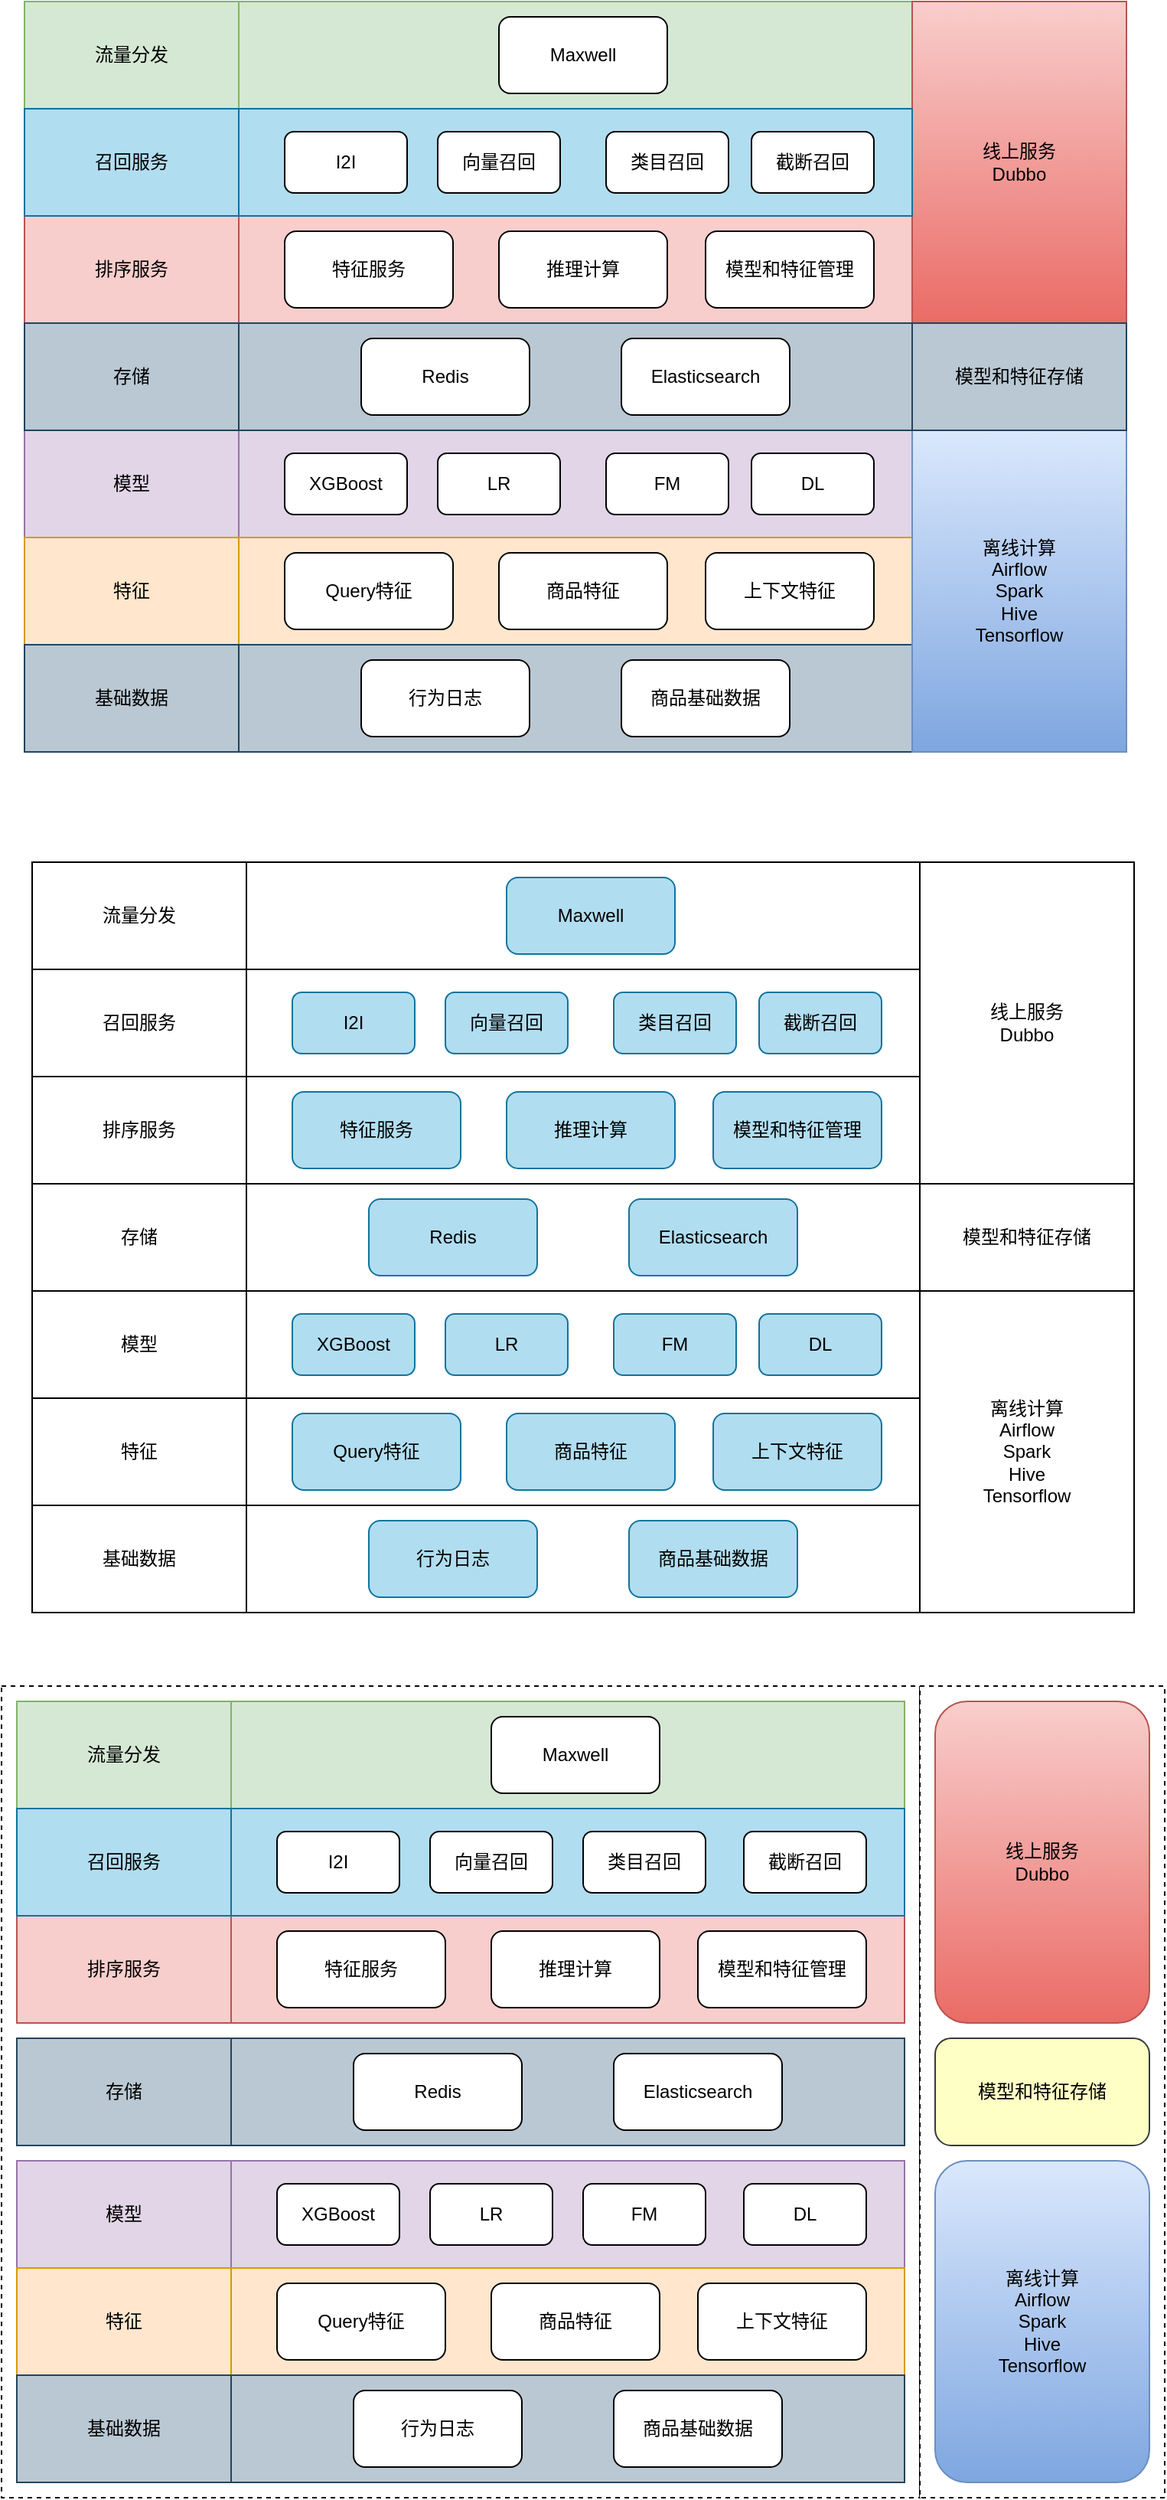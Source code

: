 <mxfile version="14.8.6" type="github">
  <diagram id="0o0fNlaMNB56jFeCoBVo" name="Page-1">
    <mxGraphModel dx="2066" dy="1070" grid="1" gridSize="10" guides="1" tooltips="1" connect="1" arrows="1" fold="1" page="1" pageScale="1" pageWidth="1169" pageHeight="1654" math="0" shadow="0">
      <root>
        <mxCell id="0" />
        <mxCell id="1" parent="0" />
        <mxCell id="Kj8OIUPHK9y5Ar2EBf14-1" value="流量分发" style="rounded=0;whiteSpace=wrap;html=1;fillColor=#d5e8d4;strokeColor=#82b366;" vertex="1" parent="1">
          <mxGeometry x="125" y="20" width="140" height="70" as="geometry" />
        </mxCell>
        <mxCell id="Kj8OIUPHK9y5Ar2EBf14-8" value="排序服务" style="rounded=0;whiteSpace=wrap;html=1;fillColor=#f8cecc;strokeColor=#b85450;" vertex="1" parent="1">
          <mxGeometry x="125" y="160" width="140" height="70" as="geometry" />
        </mxCell>
        <mxCell id="Kj8OIUPHK9y5Ar2EBf14-12" value="" style="rounded=0;whiteSpace=wrap;html=1;fillColor=#d5e8d4;strokeColor=#82b366;" vertex="1" parent="1">
          <mxGeometry x="265" y="20" width="440" height="70" as="geometry" />
        </mxCell>
        <mxCell id="Kj8OIUPHK9y5Ar2EBf14-16" value="Maxwell" style="rounded=1;whiteSpace=wrap;html=1;" vertex="1" parent="1">
          <mxGeometry x="435" y="30" width="110" height="50" as="geometry" />
        </mxCell>
        <mxCell id="Kj8OIUPHK9y5Ar2EBf14-17" value="" style="rounded=0;whiteSpace=wrap;html=1;fillColor=#f8cecc;strokeColor=#b85450;" vertex="1" parent="1">
          <mxGeometry x="265" y="160" width="440" height="70" as="geometry" />
        </mxCell>
        <mxCell id="Kj8OIUPHK9y5Ar2EBf14-18" value="特征服务" style="rounded=1;whiteSpace=wrap;html=1;" vertex="1" parent="1">
          <mxGeometry x="295" y="170" width="110" height="50" as="geometry" />
        </mxCell>
        <mxCell id="Kj8OIUPHK9y5Ar2EBf14-19" value="推理计算" style="rounded=1;whiteSpace=wrap;html=1;" vertex="1" parent="1">
          <mxGeometry x="435" y="170" width="110" height="50" as="geometry" />
        </mxCell>
        <mxCell id="Kj8OIUPHK9y5Ar2EBf14-20" value="模型和特征管理" style="rounded=1;whiteSpace=wrap;html=1;" vertex="1" parent="1">
          <mxGeometry x="570" y="170" width="110" height="50" as="geometry" />
        </mxCell>
        <mxCell id="Kj8OIUPHK9y5Ar2EBf14-21" value="模型" style="rounded=0;whiteSpace=wrap;html=1;fillColor=#e1d5e7;strokeColor=#9673a6;" vertex="1" parent="1">
          <mxGeometry x="125" y="300" width="140" height="70" as="geometry" />
        </mxCell>
        <mxCell id="Kj8OIUPHK9y5Ar2EBf14-22" value="" style="rounded=0;whiteSpace=wrap;html=1;fillColor=#e1d5e7;strokeColor=#9673a6;" vertex="1" parent="1">
          <mxGeometry x="265" y="300" width="440" height="70" as="geometry" />
        </mxCell>
        <mxCell id="Kj8OIUPHK9y5Ar2EBf14-23" value="XGBoost" style="rounded=1;whiteSpace=wrap;html=1;" vertex="1" parent="1">
          <mxGeometry x="295" y="315" width="80" height="40" as="geometry" />
        </mxCell>
        <mxCell id="Kj8OIUPHK9y5Ar2EBf14-26" value="LR" style="rounded=1;whiteSpace=wrap;html=1;" vertex="1" parent="1">
          <mxGeometry x="395" y="315" width="80" height="40" as="geometry" />
        </mxCell>
        <mxCell id="Kj8OIUPHK9y5Ar2EBf14-27" value="FM" style="rounded=1;whiteSpace=wrap;html=1;" vertex="1" parent="1">
          <mxGeometry x="505" y="315" width="80" height="40" as="geometry" />
        </mxCell>
        <mxCell id="Kj8OIUPHK9y5Ar2EBf14-28" value="DL" style="rounded=1;whiteSpace=wrap;html=1;" vertex="1" parent="1">
          <mxGeometry x="600" y="315" width="80" height="40" as="geometry" />
        </mxCell>
        <mxCell id="Kj8OIUPHK9y5Ar2EBf14-29" value="特征" style="rounded=0;whiteSpace=wrap;html=1;fillColor=#ffe6cc;strokeColor=#d79b00;" vertex="1" parent="1">
          <mxGeometry x="125" y="370" width="140" height="70" as="geometry" />
        </mxCell>
        <mxCell id="Kj8OIUPHK9y5Ar2EBf14-30" value="" style="rounded=0;whiteSpace=wrap;html=1;fillColor=#ffe6cc;strokeColor=#d79b00;" vertex="1" parent="1">
          <mxGeometry x="265" y="370" width="440" height="70" as="geometry" />
        </mxCell>
        <mxCell id="Kj8OIUPHK9y5Ar2EBf14-31" value="Query特征" style="rounded=1;whiteSpace=wrap;html=1;" vertex="1" parent="1">
          <mxGeometry x="295" y="380" width="110" height="50" as="geometry" />
        </mxCell>
        <mxCell id="Kj8OIUPHK9y5Ar2EBf14-32" value="商品特征" style="rounded=1;whiteSpace=wrap;html=1;" vertex="1" parent="1">
          <mxGeometry x="435" y="380" width="110" height="50" as="geometry" />
        </mxCell>
        <mxCell id="Kj8OIUPHK9y5Ar2EBf14-33" value="上下文特征" style="rounded=1;whiteSpace=wrap;html=1;" vertex="1" parent="1">
          <mxGeometry x="570" y="380" width="110" height="50" as="geometry" />
        </mxCell>
        <mxCell id="Kj8OIUPHK9y5Ar2EBf14-34" value="基础数据" style="rounded=0;whiteSpace=wrap;html=1;fillColor=#bac8d3;strokeColor=#23445d;" vertex="1" parent="1">
          <mxGeometry x="125" y="440" width="140" height="70" as="geometry" />
        </mxCell>
        <mxCell id="Kj8OIUPHK9y5Ar2EBf14-35" value="" style="rounded=0;whiteSpace=wrap;html=1;fillColor=#bac8d3;strokeColor=#23445d;" vertex="1" parent="1">
          <mxGeometry x="265" y="440" width="440" height="70" as="geometry" />
        </mxCell>
        <mxCell id="Kj8OIUPHK9y5Ar2EBf14-36" value="行为日志" style="rounded=1;whiteSpace=wrap;html=1;" vertex="1" parent="1">
          <mxGeometry x="345" y="450" width="110" height="50" as="geometry" />
        </mxCell>
        <mxCell id="Kj8OIUPHK9y5Ar2EBf14-37" value="商品基础数据" style="rounded=1;whiteSpace=wrap;html=1;" vertex="1" parent="1">
          <mxGeometry x="515" y="450" width="110" height="50" as="geometry" />
        </mxCell>
        <mxCell id="Kj8OIUPHK9y5Ar2EBf14-39" value="线上服务&lt;br&gt;Dubbo" style="rounded=0;whiteSpace=wrap;html=1;gradientColor=#ea6b66;fillColor=#f8cecc;strokeColor=#b85450;" vertex="1" parent="1">
          <mxGeometry x="705" y="20" width="140" height="210" as="geometry" />
        </mxCell>
        <mxCell id="Kj8OIUPHK9y5Ar2EBf14-40" value="离线计算&lt;br&gt;Airflow&lt;br&gt;Spark&lt;br&gt;Hive&lt;br&gt;Tensorflow" style="rounded=0;whiteSpace=wrap;html=1;gradientColor=#7ea6e0;fillColor=#dae8fc;strokeColor=#6c8ebf;" vertex="1" parent="1">
          <mxGeometry x="705" y="300" width="140" height="210" as="geometry" />
        </mxCell>
        <mxCell id="Kj8OIUPHK9y5Ar2EBf14-46" value="召回服务" style="rounded=0;whiteSpace=wrap;html=1;fillColor=#b1ddf0;strokeColor=#10739e;" vertex="1" parent="1">
          <mxGeometry x="125" y="90" width="140" height="70" as="geometry" />
        </mxCell>
        <mxCell id="Kj8OIUPHK9y5Ar2EBf14-47" value="" style="rounded=0;whiteSpace=wrap;html=1;fillColor=#b1ddf0;strokeColor=#10739e;" vertex="1" parent="1">
          <mxGeometry x="265" y="90" width="440" height="70" as="geometry" />
        </mxCell>
        <mxCell id="Kj8OIUPHK9y5Ar2EBf14-48" value="I2I" style="rounded=1;whiteSpace=wrap;html=1;" vertex="1" parent="1">
          <mxGeometry x="295" y="105" width="80" height="40" as="geometry" />
        </mxCell>
        <mxCell id="Kj8OIUPHK9y5Ar2EBf14-49" value="向量召回" style="rounded=1;whiteSpace=wrap;html=1;" vertex="1" parent="1">
          <mxGeometry x="395" y="105" width="80" height="40" as="geometry" />
        </mxCell>
        <mxCell id="Kj8OIUPHK9y5Ar2EBf14-50" value="类目召回" style="rounded=1;whiteSpace=wrap;html=1;" vertex="1" parent="1">
          <mxGeometry x="505" y="105" width="80" height="40" as="geometry" />
        </mxCell>
        <mxCell id="Kj8OIUPHK9y5Ar2EBf14-51" value="截断召回" style="rounded=1;whiteSpace=wrap;html=1;" vertex="1" parent="1">
          <mxGeometry x="600" y="105" width="80" height="40" as="geometry" />
        </mxCell>
        <mxCell id="Kj8OIUPHK9y5Ar2EBf14-52" value="" style="rounded=0;whiteSpace=wrap;html=1;dashed=1;strokeWidth=1;perimeterSpacing=0;shadow=0;sketch=0;glass=0;" vertex="1" parent="1">
          <mxGeometry x="110" y="1120" width="600" height="530" as="geometry" />
        </mxCell>
        <mxCell id="Kj8OIUPHK9y5Ar2EBf14-54" value="流量分发" style="rounded=0;whiteSpace=wrap;html=1;fillColor=#d5e8d4;strokeColor=#82b366;" vertex="1" parent="1">
          <mxGeometry x="120" y="1130" width="140" height="70" as="geometry" />
        </mxCell>
        <mxCell id="Kj8OIUPHK9y5Ar2EBf14-55" value="" style="rounded=0;whiteSpace=wrap;html=1;fillColor=#d5e8d4;strokeColor=#82b366;" vertex="1" parent="1">
          <mxGeometry x="260" y="1130" width="440" height="70" as="geometry" />
        </mxCell>
        <mxCell id="Kj8OIUPHK9y5Ar2EBf14-56" value="Maxwell" style="rounded=1;whiteSpace=wrap;html=1;" vertex="1" parent="1">
          <mxGeometry x="430" y="1140" width="110" height="50" as="geometry" />
        </mxCell>
        <mxCell id="Kj8OIUPHK9y5Ar2EBf14-57" value="排序服务" style="rounded=0;whiteSpace=wrap;html=1;fillColor=#f8cecc;strokeColor=#b85450;" vertex="1" parent="1">
          <mxGeometry x="120" y="1270" width="140" height="70" as="geometry" />
        </mxCell>
        <mxCell id="Kj8OIUPHK9y5Ar2EBf14-58" value="" style="rounded=0;whiteSpace=wrap;html=1;fillColor=#f8cecc;strokeColor=#b85450;" vertex="1" parent="1">
          <mxGeometry x="260" y="1270" width="440" height="70" as="geometry" />
        </mxCell>
        <mxCell id="Kj8OIUPHK9y5Ar2EBf14-59" value="特征服务" style="rounded=1;whiteSpace=wrap;html=1;" vertex="1" parent="1">
          <mxGeometry x="290" y="1280" width="110" height="50" as="geometry" />
        </mxCell>
        <mxCell id="Kj8OIUPHK9y5Ar2EBf14-60" value="推理计算" style="rounded=1;whiteSpace=wrap;html=1;" vertex="1" parent="1">
          <mxGeometry x="430" y="1280" width="110" height="50" as="geometry" />
        </mxCell>
        <mxCell id="Kj8OIUPHK9y5Ar2EBf14-61" value="模型和特征管理" style="rounded=1;whiteSpace=wrap;html=1;" vertex="1" parent="1">
          <mxGeometry x="565" y="1280" width="110" height="50" as="geometry" />
        </mxCell>
        <mxCell id="Kj8OIUPHK9y5Ar2EBf14-62" value="召回服务" style="rounded=0;whiteSpace=wrap;html=1;fillColor=#b1ddf0;strokeColor=#10739e;" vertex="1" parent="1">
          <mxGeometry x="120" y="1200" width="140" height="70" as="geometry" />
        </mxCell>
        <mxCell id="Kj8OIUPHK9y5Ar2EBf14-63" value="" style="rounded=0;whiteSpace=wrap;html=1;fillColor=#b1ddf0;strokeColor=#10739e;" vertex="1" parent="1">
          <mxGeometry x="260" y="1200" width="440" height="70" as="geometry" />
        </mxCell>
        <mxCell id="Kj8OIUPHK9y5Ar2EBf14-64" value="I2I" style="rounded=1;whiteSpace=wrap;html=1;" vertex="1" parent="1">
          <mxGeometry x="290" y="1215" width="80" height="40" as="geometry" />
        </mxCell>
        <mxCell id="Kj8OIUPHK9y5Ar2EBf14-65" value="向量召回" style="rounded=1;whiteSpace=wrap;html=1;" vertex="1" parent="1">
          <mxGeometry x="390" y="1215" width="80" height="40" as="geometry" />
        </mxCell>
        <mxCell id="Kj8OIUPHK9y5Ar2EBf14-66" value="类目召回" style="rounded=1;whiteSpace=wrap;html=1;" vertex="1" parent="1">
          <mxGeometry x="490" y="1215" width="80" height="40" as="geometry" />
        </mxCell>
        <mxCell id="Kj8OIUPHK9y5Ar2EBf14-67" value="截断召回" style="rounded=1;whiteSpace=wrap;html=1;" vertex="1" parent="1">
          <mxGeometry x="595" y="1215" width="80" height="40" as="geometry" />
        </mxCell>
        <mxCell id="Kj8OIUPHK9y5Ar2EBf14-69" value="" style="rounded=0;whiteSpace=wrap;html=1;dashed=1;strokeWidth=1;perimeterSpacing=0;shadow=0;sketch=0;glass=0;" vertex="1" parent="1">
          <mxGeometry x="710" y="1120" width="160" height="530" as="geometry" />
        </mxCell>
        <mxCell id="Kj8OIUPHK9y5Ar2EBf14-70" value="模型" style="rounded=0;whiteSpace=wrap;html=1;fillColor=#e1d5e7;strokeColor=#9673a6;" vertex="1" parent="1">
          <mxGeometry x="120" y="1430" width="140" height="70" as="geometry" />
        </mxCell>
        <mxCell id="Kj8OIUPHK9y5Ar2EBf14-71" value="" style="rounded=0;whiteSpace=wrap;html=1;fillColor=#e1d5e7;strokeColor=#9673a6;" vertex="1" parent="1">
          <mxGeometry x="260" y="1430" width="440" height="70" as="geometry" />
        </mxCell>
        <mxCell id="Kj8OIUPHK9y5Ar2EBf14-72" value="XGBoost" style="rounded=1;whiteSpace=wrap;html=1;" vertex="1" parent="1">
          <mxGeometry x="290" y="1445" width="80" height="40" as="geometry" />
        </mxCell>
        <mxCell id="Kj8OIUPHK9y5Ar2EBf14-73" value="LR" style="rounded=1;whiteSpace=wrap;html=1;" vertex="1" parent="1">
          <mxGeometry x="390" y="1445" width="80" height="40" as="geometry" />
        </mxCell>
        <mxCell id="Kj8OIUPHK9y5Ar2EBf14-74" value="FM" style="rounded=1;whiteSpace=wrap;html=1;" vertex="1" parent="1">
          <mxGeometry x="490" y="1445" width="80" height="40" as="geometry" />
        </mxCell>
        <mxCell id="Kj8OIUPHK9y5Ar2EBf14-75" value="DL" style="rounded=1;whiteSpace=wrap;html=1;" vertex="1" parent="1">
          <mxGeometry x="595" y="1445" width="80" height="40" as="geometry" />
        </mxCell>
        <mxCell id="Kj8OIUPHK9y5Ar2EBf14-76" value="特征" style="rounded=0;whiteSpace=wrap;html=1;fillColor=#ffe6cc;strokeColor=#d79b00;" vertex="1" parent="1">
          <mxGeometry x="120" y="1500" width="140" height="70" as="geometry" />
        </mxCell>
        <mxCell id="Kj8OIUPHK9y5Ar2EBf14-77" value="" style="rounded=0;whiteSpace=wrap;html=1;fillColor=#ffe6cc;strokeColor=#d79b00;" vertex="1" parent="1">
          <mxGeometry x="260" y="1500" width="440" height="70" as="geometry" />
        </mxCell>
        <mxCell id="Kj8OIUPHK9y5Ar2EBf14-78" value="Query特征" style="rounded=1;whiteSpace=wrap;html=1;" vertex="1" parent="1">
          <mxGeometry x="290" y="1510" width="110" height="50" as="geometry" />
        </mxCell>
        <mxCell id="Kj8OIUPHK9y5Ar2EBf14-79" value="商品特征" style="rounded=1;whiteSpace=wrap;html=1;" vertex="1" parent="1">
          <mxGeometry x="430" y="1510" width="110" height="50" as="geometry" />
        </mxCell>
        <mxCell id="Kj8OIUPHK9y5Ar2EBf14-80" value="上下文特征" style="rounded=1;whiteSpace=wrap;html=1;" vertex="1" parent="1">
          <mxGeometry x="565" y="1510" width="110" height="50" as="geometry" />
        </mxCell>
        <mxCell id="Kj8OIUPHK9y5Ar2EBf14-81" value="基础数据" style="rounded=0;whiteSpace=wrap;html=1;fillColor=#bac8d3;strokeColor=#23445d;" vertex="1" parent="1">
          <mxGeometry x="120" y="1570" width="140" height="70" as="geometry" />
        </mxCell>
        <mxCell id="Kj8OIUPHK9y5Ar2EBf14-82" value="" style="rounded=0;whiteSpace=wrap;html=1;fillColor=#bac8d3;strokeColor=#23445d;" vertex="1" parent="1">
          <mxGeometry x="260" y="1570" width="440" height="70" as="geometry" />
        </mxCell>
        <mxCell id="Kj8OIUPHK9y5Ar2EBf14-83" value="行为日志" style="rounded=1;whiteSpace=wrap;html=1;" vertex="1" parent="1">
          <mxGeometry x="340" y="1580" width="110" height="50" as="geometry" />
        </mxCell>
        <mxCell id="Kj8OIUPHK9y5Ar2EBf14-84" value="商品基础数据" style="rounded=1;whiteSpace=wrap;html=1;" vertex="1" parent="1">
          <mxGeometry x="510" y="1580" width="110" height="50" as="geometry" />
        </mxCell>
        <mxCell id="Kj8OIUPHK9y5Ar2EBf14-85" value="离线计算&lt;br&gt;Airflow&lt;br&gt;Spark&lt;br&gt;Hive&lt;br&gt;Tensorflow" style="rounded=1;whiteSpace=wrap;html=1;gradientColor=#7ea6e0;fillColor=#dae8fc;strokeColor=#6c8ebf;" vertex="1" parent="1">
          <mxGeometry x="720" y="1430" width="140" height="210" as="geometry" />
        </mxCell>
        <mxCell id="Kj8OIUPHK9y5Ar2EBf14-92" value="存储" style="rounded=0;whiteSpace=wrap;html=1;fillColor=#bac8d3;strokeColor=#23445d;" vertex="1" parent="1">
          <mxGeometry x="120" y="1350" width="140" height="70" as="geometry" />
        </mxCell>
        <mxCell id="Kj8OIUPHK9y5Ar2EBf14-93" value="" style="rounded=0;whiteSpace=wrap;html=1;fillColor=#bac8d3;strokeColor=#23445d;" vertex="1" parent="1">
          <mxGeometry x="260" y="1350" width="440" height="70" as="geometry" />
        </mxCell>
        <mxCell id="Kj8OIUPHK9y5Ar2EBf14-94" value="Redis" style="rounded=1;whiteSpace=wrap;html=1;" vertex="1" parent="1">
          <mxGeometry x="340" y="1360" width="110" height="50" as="geometry" />
        </mxCell>
        <mxCell id="Kj8OIUPHK9y5Ar2EBf14-95" value="Elasticsearch" style="rounded=1;whiteSpace=wrap;html=1;" vertex="1" parent="1">
          <mxGeometry x="510" y="1360" width="110" height="50" as="geometry" />
        </mxCell>
        <mxCell id="Kj8OIUPHK9y5Ar2EBf14-101" value="模型和特征存储" style="rounded=1;whiteSpace=wrap;html=1;strokeColor=#36393d;gradientDirection=south;fillColor=#FDFFC4;" vertex="1" parent="1">
          <mxGeometry x="720" y="1350" width="140" height="70" as="geometry" />
        </mxCell>
        <mxCell id="Kj8OIUPHK9y5Ar2EBf14-68" value="线上服务&lt;br&gt;Dubbo" style="rounded=1;whiteSpace=wrap;html=1;gradientColor=#ea6b66;fillColor=#f8cecc;strokeColor=#b85450;" vertex="1" parent="1">
          <mxGeometry x="720" y="1130" width="140" height="210" as="geometry" />
        </mxCell>
        <mxCell id="Kj8OIUPHK9y5Ar2EBf14-103" value="存储" style="rounded=0;whiteSpace=wrap;html=1;fillColor=#bac8d3;strokeColor=#23445d;" vertex="1" parent="1">
          <mxGeometry x="125" y="230" width="140" height="70" as="geometry" />
        </mxCell>
        <mxCell id="Kj8OIUPHK9y5Ar2EBf14-104" value="" style="rounded=0;whiteSpace=wrap;html=1;fillColor=#bac8d3;strokeColor=#23445d;" vertex="1" parent="1">
          <mxGeometry x="265" y="230" width="440" height="70" as="geometry" />
        </mxCell>
        <mxCell id="Kj8OIUPHK9y5Ar2EBf14-105" value="Redis" style="rounded=1;whiteSpace=wrap;html=1;" vertex="1" parent="1">
          <mxGeometry x="345" y="240" width="110" height="50" as="geometry" />
        </mxCell>
        <mxCell id="Kj8OIUPHK9y5Ar2EBf14-106" value="Elasticsearch" style="rounded=1;whiteSpace=wrap;html=1;" vertex="1" parent="1">
          <mxGeometry x="515" y="240" width="110" height="50" as="geometry" />
        </mxCell>
        <mxCell id="Kj8OIUPHK9y5Ar2EBf14-107" value="模型和特征存储" style="rounded=0;whiteSpace=wrap;html=1;strokeColor=#23445d;gradientDirection=south;fillColor=#bac8d3;" vertex="1" parent="1">
          <mxGeometry x="705" y="230" width="140" height="70" as="geometry" />
        </mxCell>
        <mxCell id="Kj8OIUPHK9y5Ar2EBf14-108" value="流量分发" style="rounded=0;whiteSpace=wrap;html=1;" vertex="1" parent="1">
          <mxGeometry x="130" y="582" width="140" height="70" as="geometry" />
        </mxCell>
        <mxCell id="Kj8OIUPHK9y5Ar2EBf14-109" value="排序服务" style="rounded=0;whiteSpace=wrap;html=1;" vertex="1" parent="1">
          <mxGeometry x="130" y="722" width="140" height="70" as="geometry" />
        </mxCell>
        <mxCell id="Kj8OIUPHK9y5Ar2EBf14-110" value="" style="rounded=0;whiteSpace=wrap;html=1;" vertex="1" parent="1">
          <mxGeometry x="270" y="582" width="440" height="70" as="geometry" />
        </mxCell>
        <mxCell id="Kj8OIUPHK9y5Ar2EBf14-111" value="Maxwell" style="rounded=1;whiteSpace=wrap;html=1;fillColor=#b1ddf0;strokeColor=#10739e;" vertex="1" parent="1">
          <mxGeometry x="440" y="592" width="110" height="50" as="geometry" />
        </mxCell>
        <mxCell id="Kj8OIUPHK9y5Ar2EBf14-112" value="" style="rounded=0;whiteSpace=wrap;html=1;" vertex="1" parent="1">
          <mxGeometry x="270" y="722" width="440" height="70" as="geometry" />
        </mxCell>
        <mxCell id="Kj8OIUPHK9y5Ar2EBf14-113" value="特征服务" style="rounded=1;whiteSpace=wrap;html=1;fillColor=#b1ddf0;strokeColor=#10739e;" vertex="1" parent="1">
          <mxGeometry x="300" y="732" width="110" height="50" as="geometry" />
        </mxCell>
        <mxCell id="Kj8OIUPHK9y5Ar2EBf14-114" value="推理计算" style="rounded=1;whiteSpace=wrap;html=1;fillColor=#b1ddf0;strokeColor=#10739e;" vertex="1" parent="1">
          <mxGeometry x="440" y="732" width="110" height="50" as="geometry" />
        </mxCell>
        <mxCell id="Kj8OIUPHK9y5Ar2EBf14-115" value="模型和特征管理" style="rounded=1;whiteSpace=wrap;html=1;fillColor=#b1ddf0;strokeColor=#10739e;" vertex="1" parent="1">
          <mxGeometry x="575" y="732" width="110" height="50" as="geometry" />
        </mxCell>
        <mxCell id="Kj8OIUPHK9y5Ar2EBf14-116" value="模型" style="rounded=0;whiteSpace=wrap;html=1;" vertex="1" parent="1">
          <mxGeometry x="130" y="862" width="140" height="70" as="geometry" />
        </mxCell>
        <mxCell id="Kj8OIUPHK9y5Ar2EBf14-117" value="" style="rounded=0;whiteSpace=wrap;html=1;" vertex="1" parent="1">
          <mxGeometry x="270" y="862" width="440" height="70" as="geometry" />
        </mxCell>
        <mxCell id="Kj8OIUPHK9y5Ar2EBf14-118" value="XGBoost" style="rounded=1;whiteSpace=wrap;html=1;fillColor=#b1ddf0;strokeColor=#10739e;" vertex="1" parent="1">
          <mxGeometry x="300" y="877" width="80" height="40" as="geometry" />
        </mxCell>
        <mxCell id="Kj8OIUPHK9y5Ar2EBf14-119" value="LR" style="rounded=1;whiteSpace=wrap;html=1;fillColor=#b1ddf0;strokeColor=#10739e;" vertex="1" parent="1">
          <mxGeometry x="400" y="877" width="80" height="40" as="geometry" />
        </mxCell>
        <mxCell id="Kj8OIUPHK9y5Ar2EBf14-120" value="FM" style="rounded=1;whiteSpace=wrap;html=1;fillColor=#b1ddf0;strokeColor=#10739e;" vertex="1" parent="1">
          <mxGeometry x="510" y="877" width="80" height="40" as="geometry" />
        </mxCell>
        <mxCell id="Kj8OIUPHK9y5Ar2EBf14-121" value="DL" style="rounded=1;whiteSpace=wrap;html=1;fillColor=#b1ddf0;strokeColor=#10739e;" vertex="1" parent="1">
          <mxGeometry x="605" y="877" width="80" height="40" as="geometry" />
        </mxCell>
        <mxCell id="Kj8OIUPHK9y5Ar2EBf14-122" value="特征" style="rounded=0;whiteSpace=wrap;html=1;" vertex="1" parent="1">
          <mxGeometry x="130" y="932" width="140" height="70" as="geometry" />
        </mxCell>
        <mxCell id="Kj8OIUPHK9y5Ar2EBf14-123" value="" style="rounded=0;whiteSpace=wrap;html=1;" vertex="1" parent="1">
          <mxGeometry x="270" y="932" width="440" height="70" as="geometry" />
        </mxCell>
        <mxCell id="Kj8OIUPHK9y5Ar2EBf14-124" value="Query特征" style="rounded=1;whiteSpace=wrap;html=1;fillColor=#b1ddf0;strokeColor=#10739e;" vertex="1" parent="1">
          <mxGeometry x="300" y="942" width="110" height="50" as="geometry" />
        </mxCell>
        <mxCell id="Kj8OIUPHK9y5Ar2EBf14-125" value="商品特征" style="rounded=1;whiteSpace=wrap;html=1;fillColor=#b1ddf0;strokeColor=#10739e;" vertex="1" parent="1">
          <mxGeometry x="440" y="942" width="110" height="50" as="geometry" />
        </mxCell>
        <mxCell id="Kj8OIUPHK9y5Ar2EBf14-126" value="上下文特征" style="rounded=1;whiteSpace=wrap;html=1;fillColor=#b1ddf0;strokeColor=#10739e;" vertex="1" parent="1">
          <mxGeometry x="575" y="942" width="110" height="50" as="geometry" />
        </mxCell>
        <mxCell id="Kj8OIUPHK9y5Ar2EBf14-127" value="基础数据" style="rounded=0;whiteSpace=wrap;html=1;" vertex="1" parent="1">
          <mxGeometry x="130" y="1002" width="140" height="70" as="geometry" />
        </mxCell>
        <mxCell id="Kj8OIUPHK9y5Ar2EBf14-128" value="" style="rounded=0;whiteSpace=wrap;html=1;" vertex="1" parent="1">
          <mxGeometry x="270" y="1002" width="440" height="70" as="geometry" />
        </mxCell>
        <mxCell id="Kj8OIUPHK9y5Ar2EBf14-129" value="行为日志" style="rounded=1;whiteSpace=wrap;html=1;fillColor=#b1ddf0;strokeColor=#10739e;" vertex="1" parent="1">
          <mxGeometry x="350" y="1012" width="110" height="50" as="geometry" />
        </mxCell>
        <mxCell id="Kj8OIUPHK9y5Ar2EBf14-130" value="商品基础数据" style="rounded=1;whiteSpace=wrap;html=1;fillColor=#b1ddf0;strokeColor=#10739e;" vertex="1" parent="1">
          <mxGeometry x="520" y="1012" width="110" height="50" as="geometry" />
        </mxCell>
        <mxCell id="Kj8OIUPHK9y5Ar2EBf14-131" value="线上服务&lt;br&gt;Dubbo" style="rounded=0;whiteSpace=wrap;html=1;" vertex="1" parent="1">
          <mxGeometry x="710" y="582" width="140" height="210" as="geometry" />
        </mxCell>
        <mxCell id="Kj8OIUPHK9y5Ar2EBf14-132" value="离线计算&lt;br&gt;Airflow&lt;br&gt;Spark&lt;br&gt;Hive&lt;br&gt;Tensorflow" style="rounded=0;whiteSpace=wrap;html=1;" vertex="1" parent="1">
          <mxGeometry x="710" y="862" width="140" height="210" as="geometry" />
        </mxCell>
        <mxCell id="Kj8OIUPHK9y5Ar2EBf14-133" value="召回服务" style="rounded=0;whiteSpace=wrap;html=1;" vertex="1" parent="1">
          <mxGeometry x="130" y="652" width="140" height="70" as="geometry" />
        </mxCell>
        <mxCell id="Kj8OIUPHK9y5Ar2EBf14-134" value="" style="rounded=0;whiteSpace=wrap;html=1;" vertex="1" parent="1">
          <mxGeometry x="270" y="652" width="440" height="70" as="geometry" />
        </mxCell>
        <mxCell id="Kj8OIUPHK9y5Ar2EBf14-135" value="I2I" style="rounded=1;whiteSpace=wrap;html=1;fillColor=#b1ddf0;strokeColor=#10739e;" vertex="1" parent="1">
          <mxGeometry x="300" y="667" width="80" height="40" as="geometry" />
        </mxCell>
        <mxCell id="Kj8OIUPHK9y5Ar2EBf14-136" value="向量召回" style="rounded=1;whiteSpace=wrap;html=1;fillColor=#b1ddf0;strokeColor=#10739e;" vertex="1" parent="1">
          <mxGeometry x="400" y="667" width="80" height="40" as="geometry" />
        </mxCell>
        <mxCell id="Kj8OIUPHK9y5Ar2EBf14-137" value="类目召回" style="rounded=1;whiteSpace=wrap;html=1;fillColor=#b1ddf0;strokeColor=#10739e;" vertex="1" parent="1">
          <mxGeometry x="510" y="667" width="80" height="40" as="geometry" />
        </mxCell>
        <mxCell id="Kj8OIUPHK9y5Ar2EBf14-138" value="截断召回" style="rounded=1;whiteSpace=wrap;html=1;fillColor=#b1ddf0;strokeColor=#10739e;" vertex="1" parent="1">
          <mxGeometry x="605" y="667" width="80" height="40" as="geometry" />
        </mxCell>
        <mxCell id="Kj8OIUPHK9y5Ar2EBf14-139" value="存储" style="rounded=0;whiteSpace=wrap;html=1;" vertex="1" parent="1">
          <mxGeometry x="130" y="792" width="140" height="70" as="geometry" />
        </mxCell>
        <mxCell id="Kj8OIUPHK9y5Ar2EBf14-140" value="" style="rounded=0;whiteSpace=wrap;html=1;" vertex="1" parent="1">
          <mxGeometry x="270" y="792" width="440" height="70" as="geometry" />
        </mxCell>
        <mxCell id="Kj8OIUPHK9y5Ar2EBf14-141" value="Redis" style="rounded=1;whiteSpace=wrap;html=1;fillColor=#b1ddf0;strokeColor=#10739e;" vertex="1" parent="1">
          <mxGeometry x="350" y="802" width="110" height="50" as="geometry" />
        </mxCell>
        <mxCell id="Kj8OIUPHK9y5Ar2EBf14-142" value="Elasticsearch" style="rounded=1;whiteSpace=wrap;html=1;fillColor=#b1ddf0;strokeColor=#10739e;" vertex="1" parent="1">
          <mxGeometry x="520" y="802" width="110" height="50" as="geometry" />
        </mxCell>
        <mxCell id="Kj8OIUPHK9y5Ar2EBf14-143" value="模型和特征存储" style="rounded=0;whiteSpace=wrap;html=1;gradientDirection=south;" vertex="1" parent="1">
          <mxGeometry x="710" y="792" width="140" height="70" as="geometry" />
        </mxCell>
      </root>
    </mxGraphModel>
  </diagram>
</mxfile>
